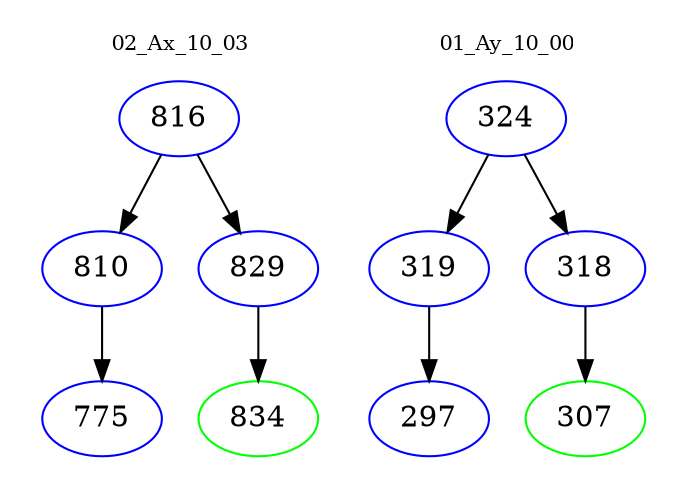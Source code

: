 digraph{
subgraph cluster_0 {
color = white
label = "02_Ax_10_03";
fontsize=10;
T0_816 [label="816", color="blue"]
T0_816 -> T0_810 [color="black"]
T0_810 [label="810", color="blue"]
T0_810 -> T0_775 [color="black"]
T0_775 [label="775", color="blue"]
T0_816 -> T0_829 [color="black"]
T0_829 [label="829", color="blue"]
T0_829 -> T0_834 [color="black"]
T0_834 [label="834", color="green"]
}
subgraph cluster_1 {
color = white
label = "01_Ay_10_00";
fontsize=10;
T1_324 [label="324", color="blue"]
T1_324 -> T1_319 [color="black"]
T1_319 [label="319", color="blue"]
T1_319 -> T1_297 [color="black"]
T1_297 [label="297", color="blue"]
T1_324 -> T1_318 [color="black"]
T1_318 [label="318", color="blue"]
T1_318 -> T1_307 [color="black"]
T1_307 [label="307", color="green"]
}
}
